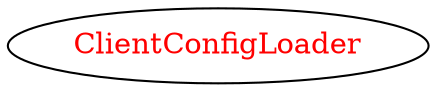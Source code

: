 digraph dependencyGraph {
 concentrate=true;
 ranksep="2.0";
 rankdir="LR"; 
 splines="ortho";
"ClientConfigLoader" [fontcolor="red"];
}